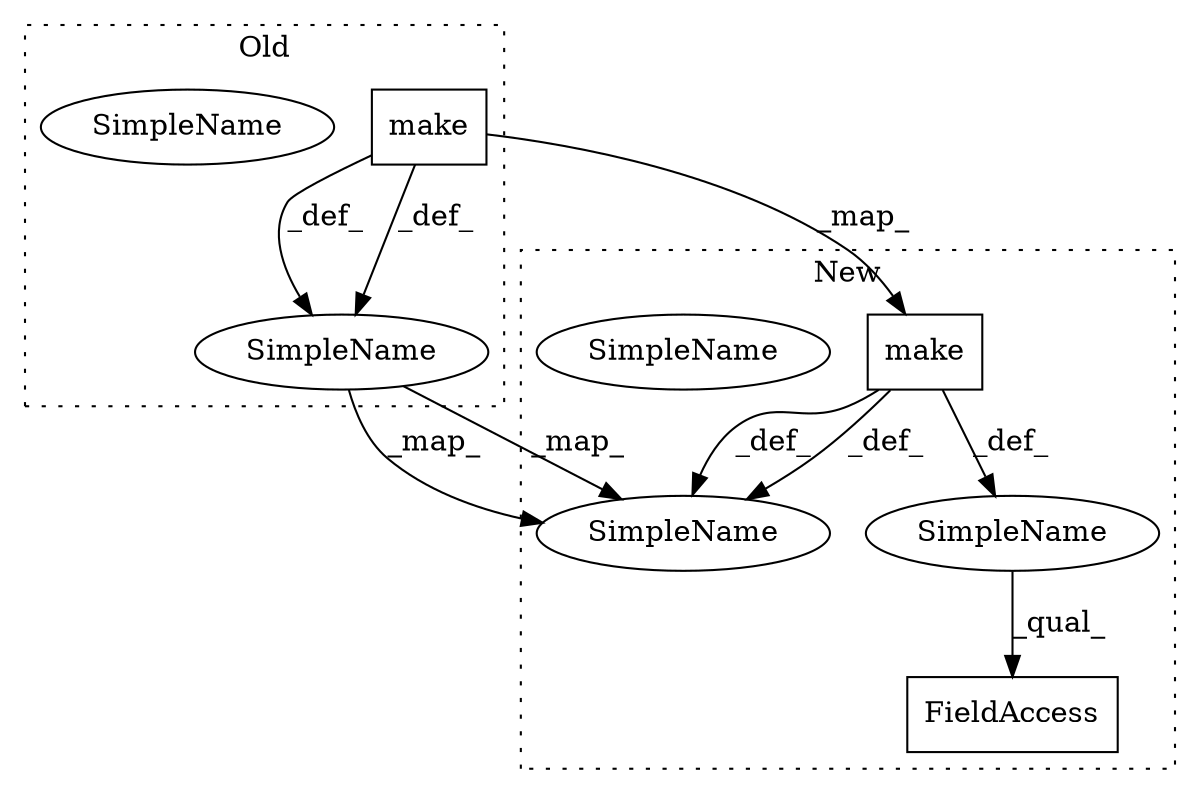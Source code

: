 digraph G {
subgraph cluster0 {
1 [label="make" a="32" s="1510,1530" l="5,1" shape="box"];
3 [label="SimpleName" a="42" s="1719" l="13" shape="ellipse"];
6 [label="SimpleName" a="42" s="1719" l="13" shape="ellipse"];
label = "Old";
style="dotted";
}
subgraph cluster1 {
2 [label="make" a="32" s="1510,1530" l="5,1" shape="box"];
4 [label="SimpleName" a="42" s="1727" l="13" shape="ellipse"];
5 [label="SimpleName" a="42" s="1727" l="13" shape="ellipse"];
7 [label="SimpleName" a="42" s="" l="" shape="ellipse"];
8 [label="FieldAccess" a="22" s="1506" l="29" shape="box"];
label = "New";
style="dotted";
}
1 -> 6 [label="_def_"];
1 -> 2 [label="_map_"];
1 -> 6 [label="_def_"];
2 -> 7 [label="_def_"];
2 -> 5 [label="_def_"];
2 -> 5 [label="_def_"];
6 -> 5 [label="_map_"];
6 -> 5 [label="_map_"];
7 -> 8 [label="_qual_"];
}
